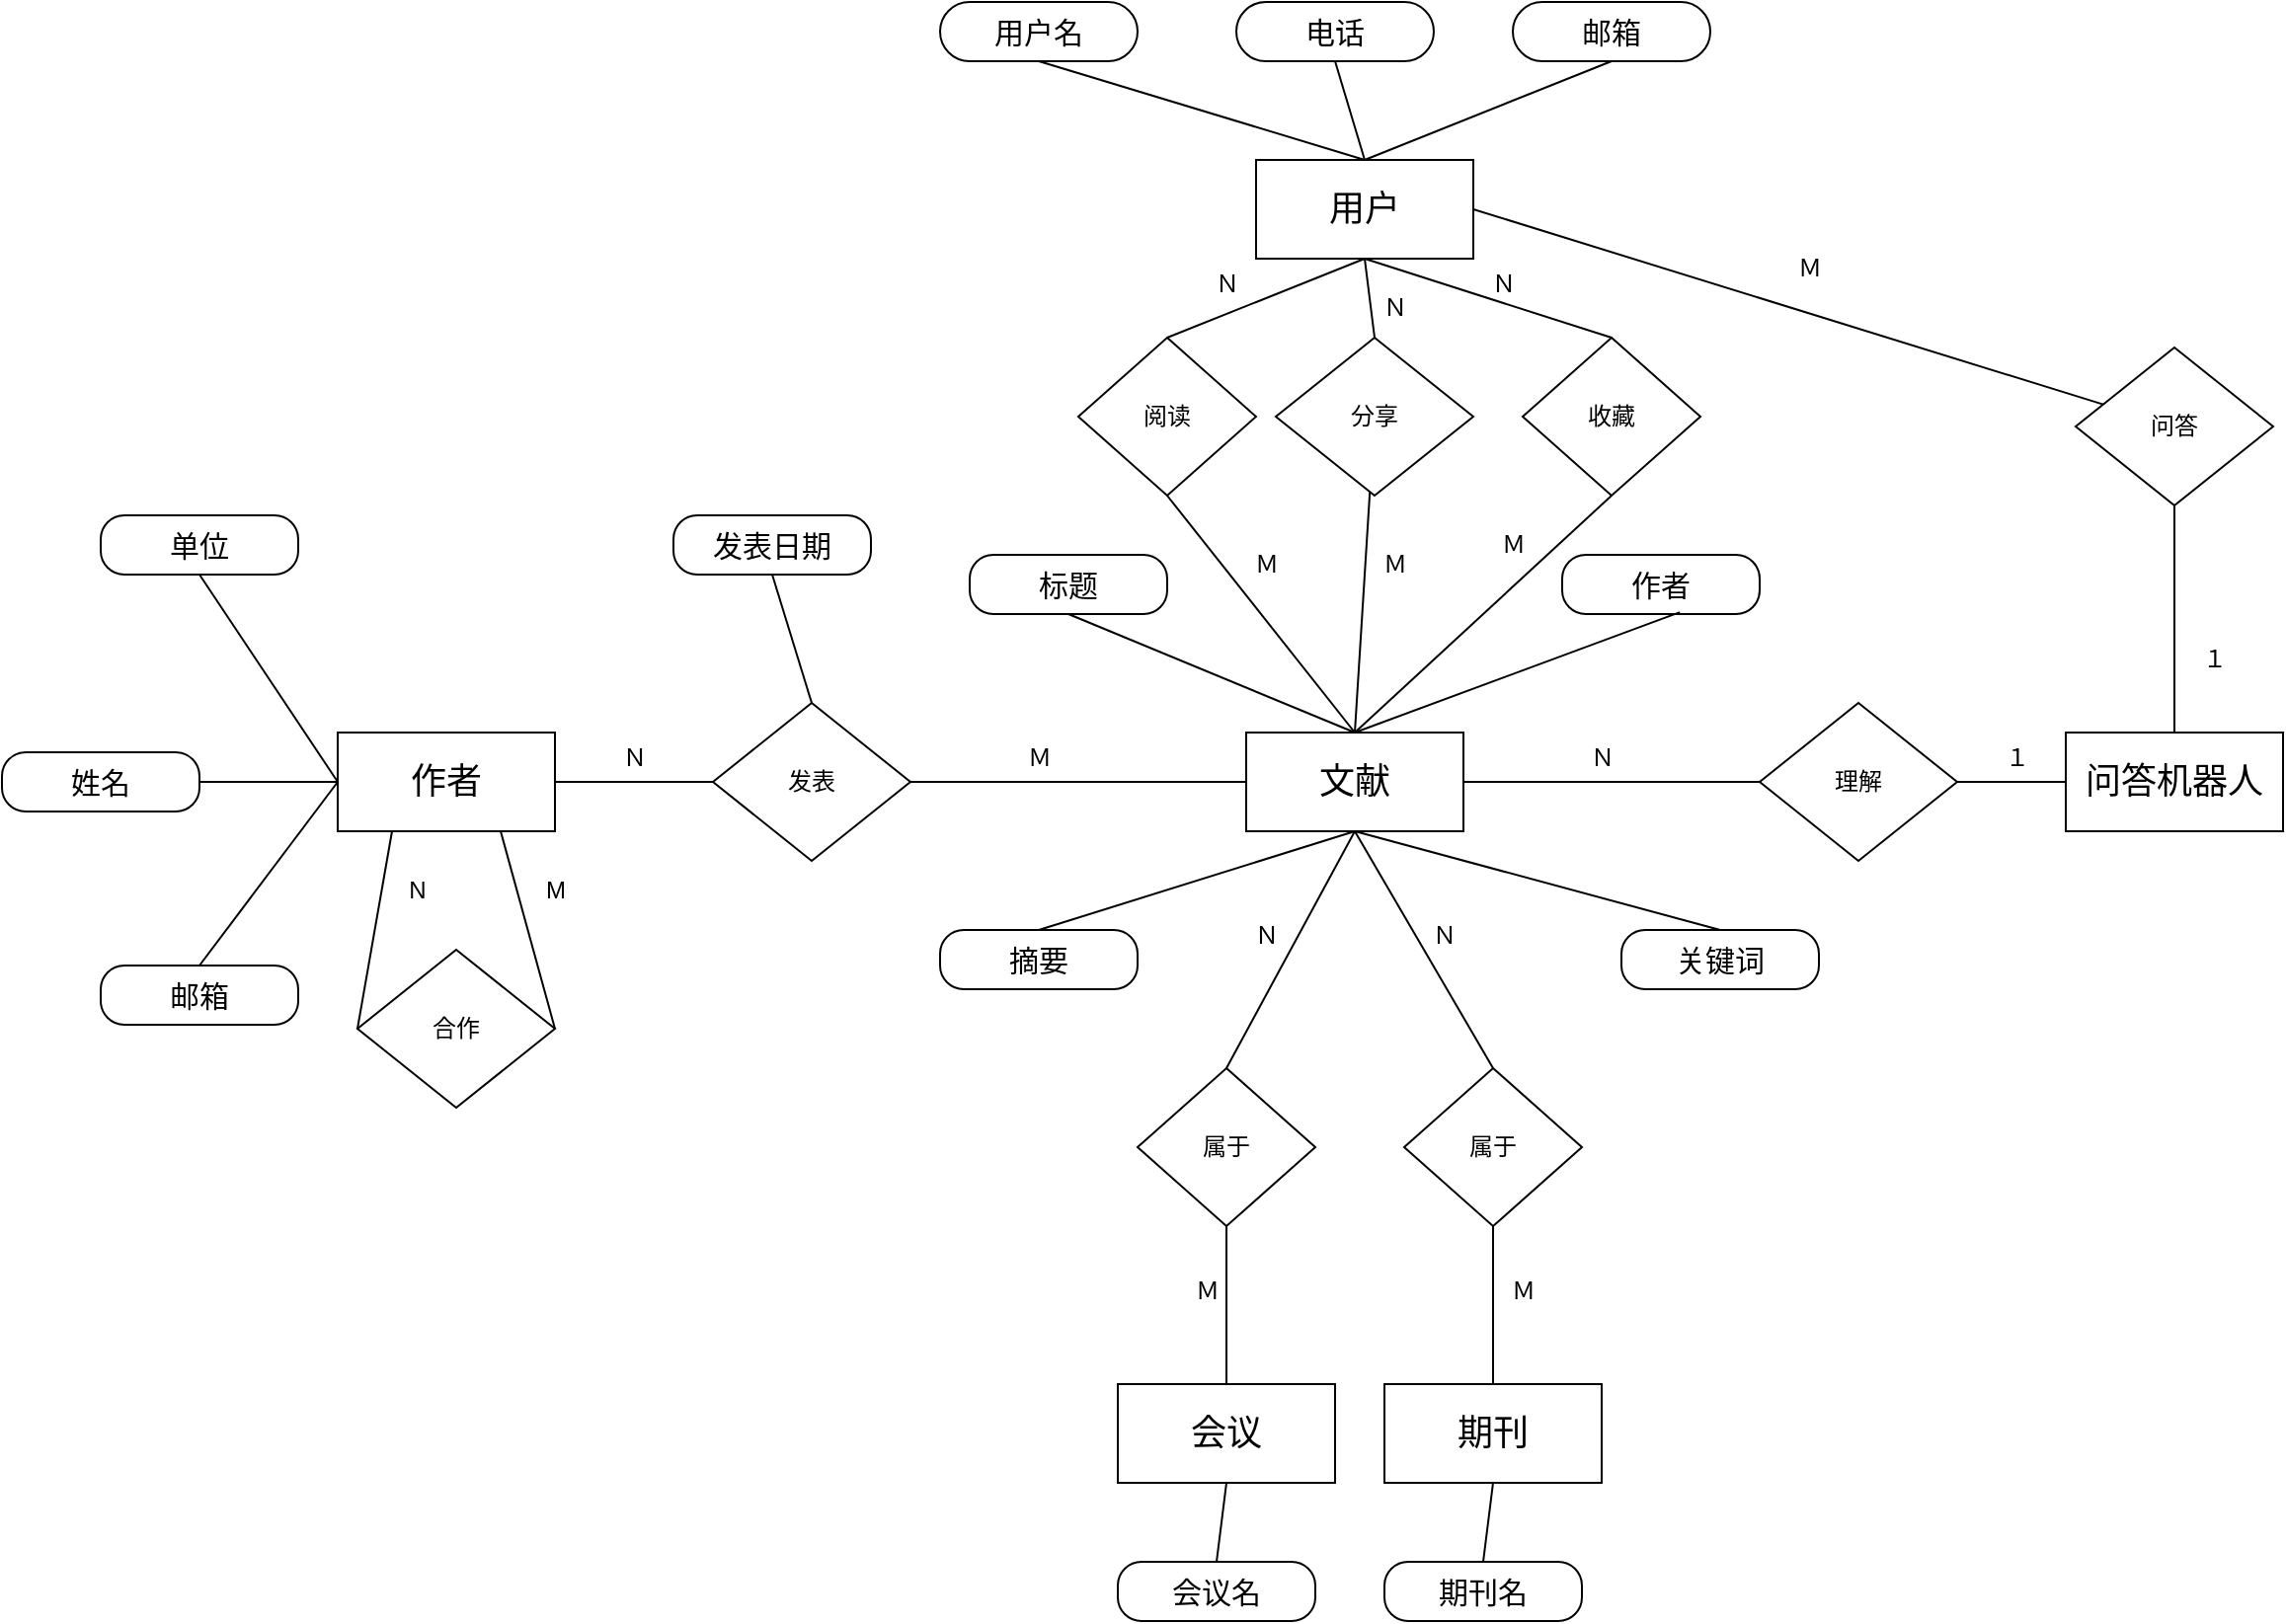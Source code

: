 <mxfile version="22.0.4" type="github">
  <diagram id="R2lEEEUBdFMjLlhIrx00" name="Page-1">
    <mxGraphModel dx="2481" dy="933" grid="1" gridSize="10" guides="1" tooltips="1" connect="1" arrows="1" fold="1" page="1" pageScale="1" pageWidth="850" pageHeight="1100" math="0" shadow="0" extFonts="Permanent Marker^https://fonts.googleapis.com/css?family=Permanent+Marker">
      <root>
        <mxCell id="0" />
        <mxCell id="1" parent="0" />
        <mxCell id="AYaAB2OeAgBcZ0UBHdoZ-27" style="rounded=0;orthogonalLoop=1;jettySize=auto;html=1;exitX=0.5;exitY=1;exitDx=0;exitDy=0;entryX=0.5;entryY=0;entryDx=0;entryDy=0;endArrow=none;endFill=0;" edge="1" parent="1" source="AYaAB2OeAgBcZ0UBHdoZ-1" target="AYaAB2OeAgBcZ0UBHdoZ-25">
          <mxGeometry relative="1" as="geometry" />
        </mxCell>
        <mxCell id="AYaAB2OeAgBcZ0UBHdoZ-29" style="rounded=0;orthogonalLoop=1;jettySize=auto;html=1;exitX=0.5;exitY=1;exitDx=0;exitDy=0;entryX=0.5;entryY=0;entryDx=0;entryDy=0;endArrow=none;endFill=0;" edge="1" parent="1" source="AYaAB2OeAgBcZ0UBHdoZ-1" target="AYaAB2OeAgBcZ0UBHdoZ-28">
          <mxGeometry relative="1" as="geometry" />
        </mxCell>
        <mxCell id="AYaAB2OeAgBcZ0UBHdoZ-32" style="rounded=0;orthogonalLoop=1;jettySize=auto;html=1;exitX=1;exitY=0.5;exitDx=0;exitDy=0;endArrow=none;endFill=0;" edge="1" parent="1" source="AYaAB2OeAgBcZ0UBHdoZ-1" target="AYaAB2OeAgBcZ0UBHdoZ-31">
          <mxGeometry relative="1" as="geometry" />
        </mxCell>
        <mxCell id="AYaAB2OeAgBcZ0UBHdoZ-1" value="&lt;font style=&quot;font-size: 18px;&quot;&gt;用户&lt;/font&gt;" style="rounded=0;whiteSpace=wrap;html=1;" vertex="1" parent="1">
          <mxGeometry x="465" y="300" width="110" height="50" as="geometry" />
        </mxCell>
        <mxCell id="AYaAB2OeAgBcZ0UBHdoZ-3" value="" style="shape=table;startSize=0;container=1;collapsible=1;childLayout=tableLayout;fixedRows=1;rowLines=0;fontStyle=0;align=center;resizeLast=1;strokeColor=none;fillColor=none;collapsible=0;" vertex="1" parent="1">
          <mxGeometry x="305" y="500" width="180" height="30" as="geometry" />
        </mxCell>
        <mxCell id="AYaAB2OeAgBcZ0UBHdoZ-4" value="" style="shape=tableRow;horizontal=0;startSize=0;swimlaneHead=0;swimlaneBody=0;fillColor=none;collapsible=0;dropTarget=0;points=[[0,0.5],[1,0.5]];portConstraint=eastwest;top=0;left=0;right=0;bottom=0;" vertex="1" parent="AYaAB2OeAgBcZ0UBHdoZ-3">
          <mxGeometry width="180" height="30" as="geometry" />
        </mxCell>
        <mxCell id="AYaAB2OeAgBcZ0UBHdoZ-5" value="" style="shape=partialRectangle;connectable=0;fillColor=none;top=0;left=0;bottom=0;right=0;fontStyle=0;overflow=hidden;whiteSpace=wrap;html=1;" vertex="1" parent="AYaAB2OeAgBcZ0UBHdoZ-4">
          <mxGeometry width="30" height="30" as="geometry">
            <mxRectangle width="30" height="30" as="alternateBounds" />
          </mxGeometry>
        </mxCell>
        <mxCell id="AYaAB2OeAgBcZ0UBHdoZ-6" value="" style="shape=partialRectangle;connectable=0;fillColor=none;top=0;left=0;bottom=0;right=0;align=left;spacingLeft=6;fontStyle=0;overflow=hidden;whiteSpace=wrap;html=1;" vertex="1" parent="AYaAB2OeAgBcZ0UBHdoZ-4">
          <mxGeometry x="30" width="150" height="30" as="geometry">
            <mxRectangle width="150" height="30" as="alternateBounds" />
          </mxGeometry>
        </mxCell>
        <mxCell id="AYaAB2OeAgBcZ0UBHdoZ-46" style="rounded=0;orthogonalLoop=1;jettySize=auto;html=1;exitX=0.5;exitY=1;exitDx=0;exitDy=0;entryX=0.5;entryY=0;entryDx=0;entryDy=0;endArrow=none;endFill=0;" edge="1" parent="1" source="AYaAB2OeAgBcZ0UBHdoZ-8" target="AYaAB2OeAgBcZ0UBHdoZ-14">
          <mxGeometry relative="1" as="geometry" />
        </mxCell>
        <mxCell id="AYaAB2OeAgBcZ0UBHdoZ-8" value="&lt;span style=&quot;font-size: 15px;&quot;&gt;发表日期&lt;/span&gt;" style="rounded=1;whiteSpace=wrap;html=1;arcSize=40;fontColor=#000000;fillColor=#FFFFFF;strokeColor=#000000;" vertex="1" parent="1">
          <mxGeometry x="170" y="480" width="100" height="30" as="geometry" />
        </mxCell>
        <mxCell id="AYaAB2OeAgBcZ0UBHdoZ-15" style="edgeStyle=orthogonalEdgeStyle;rounded=0;orthogonalLoop=1;jettySize=auto;html=1;exitX=1;exitY=0.5;exitDx=0;exitDy=0;entryX=0;entryY=0.5;entryDx=0;entryDy=0;endArrow=none;endFill=0;" edge="1" parent="1" source="AYaAB2OeAgBcZ0UBHdoZ-10" target="AYaAB2OeAgBcZ0UBHdoZ-14">
          <mxGeometry relative="1" as="geometry" />
        </mxCell>
        <mxCell id="AYaAB2OeAgBcZ0UBHdoZ-81" style="rounded=0;orthogonalLoop=1;jettySize=auto;html=1;entryX=0.5;entryY=0;entryDx=0;entryDy=0;endArrow=none;endFill=0;exitX=0;exitY=0.5;exitDx=0;exitDy=0;" edge="1" parent="1" source="AYaAB2OeAgBcZ0UBHdoZ-10" target="AYaAB2OeAgBcZ0UBHdoZ-79">
          <mxGeometry relative="1" as="geometry">
            <mxPoint x="-10" y="630" as="sourcePoint" />
          </mxGeometry>
        </mxCell>
        <mxCell id="AYaAB2OeAgBcZ0UBHdoZ-82" style="rounded=0;orthogonalLoop=1;jettySize=auto;html=1;exitX=0;exitY=0.5;exitDx=0;exitDy=0;entryX=0.5;entryY=1;entryDx=0;entryDy=0;endArrow=none;endFill=0;" edge="1" parent="1" source="AYaAB2OeAgBcZ0UBHdoZ-10" target="AYaAB2OeAgBcZ0UBHdoZ-77">
          <mxGeometry relative="1" as="geometry" />
        </mxCell>
        <mxCell id="AYaAB2OeAgBcZ0UBHdoZ-83" style="rounded=0;orthogonalLoop=1;jettySize=auto;html=1;exitX=0;exitY=0.5;exitDx=0;exitDy=0;entryX=1;entryY=0.5;entryDx=0;entryDy=0;endArrow=none;endFill=0;" edge="1" parent="1" source="AYaAB2OeAgBcZ0UBHdoZ-10" target="AYaAB2OeAgBcZ0UBHdoZ-78">
          <mxGeometry relative="1" as="geometry" />
        </mxCell>
        <mxCell id="AYaAB2OeAgBcZ0UBHdoZ-105" style="rounded=0;orthogonalLoop=1;jettySize=auto;html=1;exitX=0.75;exitY=1;exitDx=0;exitDy=0;entryX=1;entryY=0.5;entryDx=0;entryDy=0;endArrow=none;endFill=0;" edge="1" parent="1" source="AYaAB2OeAgBcZ0UBHdoZ-10" target="AYaAB2OeAgBcZ0UBHdoZ-102">
          <mxGeometry relative="1" as="geometry" />
        </mxCell>
        <mxCell id="AYaAB2OeAgBcZ0UBHdoZ-106" style="rounded=0;orthogonalLoop=1;jettySize=auto;html=1;exitX=0.25;exitY=1;exitDx=0;exitDy=0;entryX=0;entryY=0.5;entryDx=0;entryDy=0;endArrow=none;endFill=0;" edge="1" parent="1" source="AYaAB2OeAgBcZ0UBHdoZ-10" target="AYaAB2OeAgBcZ0UBHdoZ-102">
          <mxGeometry relative="1" as="geometry" />
        </mxCell>
        <mxCell id="AYaAB2OeAgBcZ0UBHdoZ-10" value="&lt;span style=&quot;font-size: 18px;&quot;&gt;作者&lt;/span&gt;" style="rounded=0;whiteSpace=wrap;html=1;" vertex="1" parent="1">
          <mxGeometry y="590" width="110" height="50" as="geometry" />
        </mxCell>
        <mxCell id="AYaAB2OeAgBcZ0UBHdoZ-16" style="edgeStyle=orthogonalEdgeStyle;rounded=0;orthogonalLoop=1;jettySize=auto;html=1;exitX=0;exitY=0.5;exitDx=0;exitDy=0;entryX=1;entryY=0.5;entryDx=0;entryDy=0;endArrow=none;endFill=0;" edge="1" parent="1" source="AYaAB2OeAgBcZ0UBHdoZ-11" target="AYaAB2OeAgBcZ0UBHdoZ-14">
          <mxGeometry relative="1" as="geometry" />
        </mxCell>
        <mxCell id="AYaAB2OeAgBcZ0UBHdoZ-30" style="rounded=0;orthogonalLoop=1;jettySize=auto;html=1;exitX=0.5;exitY=0;exitDx=0;exitDy=0;endArrow=none;endFill=0;" edge="1" parent="1" source="AYaAB2OeAgBcZ0UBHdoZ-11" target="AYaAB2OeAgBcZ0UBHdoZ-28">
          <mxGeometry relative="1" as="geometry" />
        </mxCell>
        <mxCell id="AYaAB2OeAgBcZ0UBHdoZ-35" style="rounded=0;orthogonalLoop=1;jettySize=auto;html=1;exitX=1;exitY=0.5;exitDx=0;exitDy=0;entryX=0;entryY=0.5;entryDx=0;entryDy=0;endArrow=none;endFill=0;" edge="1" parent="1" source="AYaAB2OeAgBcZ0UBHdoZ-11" target="AYaAB2OeAgBcZ0UBHdoZ-34">
          <mxGeometry relative="1" as="geometry" />
        </mxCell>
        <mxCell id="AYaAB2OeAgBcZ0UBHdoZ-64" style="rounded=0;orthogonalLoop=1;jettySize=auto;html=1;exitX=0.5;exitY=0;exitDx=0;exitDy=0;entryX=0.5;entryY=1;entryDx=0;entryDy=0;endArrow=none;endFill=0;" edge="1" parent="1" source="AYaAB2OeAgBcZ0UBHdoZ-11" target="AYaAB2OeAgBcZ0UBHdoZ-58">
          <mxGeometry relative="1" as="geometry" />
        </mxCell>
        <mxCell id="AYaAB2OeAgBcZ0UBHdoZ-65" style="rounded=0;orthogonalLoop=1;jettySize=auto;html=1;exitX=0.5;exitY=1;exitDx=0;exitDy=0;entryX=0.5;entryY=0;entryDx=0;entryDy=0;endArrow=none;endFill=0;" edge="1" parent="1" source="AYaAB2OeAgBcZ0UBHdoZ-11" target="AYaAB2OeAgBcZ0UBHdoZ-62">
          <mxGeometry relative="1" as="geometry" />
        </mxCell>
        <mxCell id="AYaAB2OeAgBcZ0UBHdoZ-66" style="rounded=0;orthogonalLoop=1;jettySize=auto;html=1;exitX=0.5;exitY=1;exitDx=0;exitDy=0;entryX=0.5;entryY=0;entryDx=0;entryDy=0;endArrow=none;endFill=0;" edge="1" parent="1" source="AYaAB2OeAgBcZ0UBHdoZ-11" target="AYaAB2OeAgBcZ0UBHdoZ-61">
          <mxGeometry relative="1" as="geometry" />
        </mxCell>
        <mxCell id="AYaAB2OeAgBcZ0UBHdoZ-11" value="&lt;font style=&quot;font-size: 18px;&quot;&gt;文献&lt;/font&gt;" style="rounded=0;whiteSpace=wrap;html=1;" vertex="1" parent="1">
          <mxGeometry x="460" y="590" width="110" height="50" as="geometry" />
        </mxCell>
        <mxCell id="AYaAB2OeAgBcZ0UBHdoZ-75" style="rounded=0;orthogonalLoop=1;jettySize=auto;html=1;exitX=0.5;exitY=1;exitDx=0;exitDy=0;entryX=0.5;entryY=0;entryDx=0;entryDy=0;endArrow=none;endFill=0;" edge="1" parent="1" source="AYaAB2OeAgBcZ0UBHdoZ-12" target="AYaAB2OeAgBcZ0UBHdoZ-70">
          <mxGeometry relative="1" as="geometry" />
        </mxCell>
        <mxCell id="AYaAB2OeAgBcZ0UBHdoZ-12" value="&lt;span style=&quot;font-size: 18px;&quot;&gt;会议&lt;/span&gt;" style="rounded=0;whiteSpace=wrap;html=1;" vertex="1" parent="1">
          <mxGeometry x="395" y="920" width="110" height="50" as="geometry" />
        </mxCell>
        <mxCell id="AYaAB2OeAgBcZ0UBHdoZ-36" style="rounded=0;orthogonalLoop=1;jettySize=auto;html=1;exitX=0;exitY=0.5;exitDx=0;exitDy=0;entryX=1;entryY=0.5;entryDx=0;entryDy=0;endArrow=none;endFill=0;" edge="1" parent="1" source="AYaAB2OeAgBcZ0UBHdoZ-13" target="AYaAB2OeAgBcZ0UBHdoZ-34">
          <mxGeometry relative="1" as="geometry" />
        </mxCell>
        <mxCell id="AYaAB2OeAgBcZ0UBHdoZ-13" value="&lt;span style=&quot;font-size: 18px;&quot;&gt;问答机器人&lt;/span&gt;" style="rounded=0;whiteSpace=wrap;html=1;" vertex="1" parent="1">
          <mxGeometry x="875" y="590" width="110" height="50" as="geometry" />
        </mxCell>
        <mxCell id="AYaAB2OeAgBcZ0UBHdoZ-14" value="发表" style="rhombus;whiteSpace=wrap;html=1;" vertex="1" parent="1">
          <mxGeometry x="190" y="575" width="100" height="80" as="geometry" />
        </mxCell>
        <mxCell id="AYaAB2OeAgBcZ0UBHdoZ-19" value="阅读" style="rhombus;whiteSpace=wrap;html=1;" vertex="1" parent="1">
          <mxGeometry x="375" y="390" width="90" height="80" as="geometry" />
        </mxCell>
        <mxCell id="AYaAB2OeAgBcZ0UBHdoZ-23" value="" style="endArrow=none;html=1;rounded=0;exitX=0.5;exitY=0;exitDx=0;exitDy=0;entryX=0.5;entryY=1;entryDx=0;entryDy=0;" edge="1" parent="1" source="AYaAB2OeAgBcZ0UBHdoZ-19" target="AYaAB2OeAgBcZ0UBHdoZ-1">
          <mxGeometry width="50" height="50" relative="1" as="geometry">
            <mxPoint x="455" y="430" as="sourcePoint" />
            <mxPoint x="505" y="380" as="targetPoint" />
          </mxGeometry>
        </mxCell>
        <mxCell id="AYaAB2OeAgBcZ0UBHdoZ-24" value="" style="endArrow=none;html=1;rounded=0;entryX=0.5;entryY=0;entryDx=0;entryDy=0;exitX=0.5;exitY=1;exitDx=0;exitDy=0;" edge="1" parent="1" source="AYaAB2OeAgBcZ0UBHdoZ-19" target="AYaAB2OeAgBcZ0UBHdoZ-11">
          <mxGeometry width="50" height="50" relative="1" as="geometry">
            <mxPoint x="480" y="540" as="sourcePoint" />
            <mxPoint x="530" y="490" as="targetPoint" />
          </mxGeometry>
        </mxCell>
        <mxCell id="AYaAB2OeAgBcZ0UBHdoZ-26" style="rounded=0;orthogonalLoop=1;jettySize=auto;html=1;exitX=0.5;exitY=1;exitDx=0;exitDy=0;entryX=0.5;entryY=0;entryDx=0;entryDy=0;endArrow=none;endFill=0;" edge="1" parent="1" source="AYaAB2OeAgBcZ0UBHdoZ-25" target="AYaAB2OeAgBcZ0UBHdoZ-11">
          <mxGeometry relative="1" as="geometry" />
        </mxCell>
        <mxCell id="AYaAB2OeAgBcZ0UBHdoZ-25" value="收藏" style="rhombus;whiteSpace=wrap;html=1;" vertex="1" parent="1">
          <mxGeometry x="600" y="390" width="90" height="80" as="geometry" />
        </mxCell>
        <mxCell id="AYaAB2OeAgBcZ0UBHdoZ-28" value="分享" style="rhombus;whiteSpace=wrap;html=1;" vertex="1" parent="1">
          <mxGeometry x="475" y="390" width="100" height="80" as="geometry" />
        </mxCell>
        <mxCell id="AYaAB2OeAgBcZ0UBHdoZ-33" style="rounded=0;orthogonalLoop=1;jettySize=auto;html=1;exitX=0.5;exitY=1;exitDx=0;exitDy=0;entryX=0.5;entryY=0;entryDx=0;entryDy=0;endArrow=none;endFill=0;" edge="1" parent="1" source="AYaAB2OeAgBcZ0UBHdoZ-31" target="AYaAB2OeAgBcZ0UBHdoZ-13">
          <mxGeometry relative="1" as="geometry" />
        </mxCell>
        <mxCell id="AYaAB2OeAgBcZ0UBHdoZ-31" value="问答" style="rhombus;whiteSpace=wrap;html=1;" vertex="1" parent="1">
          <mxGeometry x="880" y="395" width="100" height="80" as="geometry" />
        </mxCell>
        <mxCell id="AYaAB2OeAgBcZ0UBHdoZ-34" value="理解" style="rhombus;whiteSpace=wrap;html=1;" vertex="1" parent="1">
          <mxGeometry x="720" y="575" width="100" height="80" as="geometry" />
        </mxCell>
        <mxCell id="AYaAB2OeAgBcZ0UBHdoZ-76" style="rounded=0;orthogonalLoop=1;jettySize=auto;html=1;exitX=0.5;exitY=1;exitDx=0;exitDy=0;entryX=0.5;entryY=0;entryDx=0;entryDy=0;endArrow=none;endFill=0;" edge="1" parent="1" source="AYaAB2OeAgBcZ0UBHdoZ-37" target="AYaAB2OeAgBcZ0UBHdoZ-71">
          <mxGeometry relative="1" as="geometry" />
        </mxCell>
        <mxCell id="AYaAB2OeAgBcZ0UBHdoZ-37" value="&lt;span style=&quot;font-size: 18px;&quot;&gt;期刊&lt;/span&gt;" style="rounded=0;whiteSpace=wrap;html=1;" vertex="1" parent="1">
          <mxGeometry x="530" y="920" width="110" height="50" as="geometry" />
        </mxCell>
        <mxCell id="AYaAB2OeAgBcZ0UBHdoZ-39" style="rounded=0;orthogonalLoop=1;jettySize=auto;html=1;exitX=0.5;exitY=1;exitDx=0;exitDy=0;entryX=0.5;entryY=0;entryDx=0;entryDy=0;endArrow=none;endFill=0;" edge="1" parent="1" target="AYaAB2OeAgBcZ0UBHdoZ-41" source="AYaAB2OeAgBcZ0UBHdoZ-11">
          <mxGeometry relative="1" as="geometry">
            <mxPoint x="415" y="610" as="sourcePoint" />
          </mxGeometry>
        </mxCell>
        <mxCell id="AYaAB2OeAgBcZ0UBHdoZ-40" style="rounded=0;orthogonalLoop=1;jettySize=auto;html=1;exitX=0.5;exitY=1;exitDx=0;exitDy=0;endArrow=none;endFill=0;entryX=0.5;entryY=0;entryDx=0;entryDy=0;" edge="1" parent="1" source="AYaAB2OeAgBcZ0UBHdoZ-41" target="AYaAB2OeAgBcZ0UBHdoZ-12">
          <mxGeometry relative="1" as="geometry">
            <mxPoint x="380" y="900" as="targetPoint" />
          </mxGeometry>
        </mxCell>
        <mxCell id="AYaAB2OeAgBcZ0UBHdoZ-41" value="属于" style="rhombus;whiteSpace=wrap;html=1;" vertex="1" parent="1">
          <mxGeometry x="405" y="760" width="90" height="80" as="geometry" />
        </mxCell>
        <mxCell id="AYaAB2OeAgBcZ0UBHdoZ-42" style="rounded=0;orthogonalLoop=1;jettySize=auto;html=1;exitX=0.5;exitY=1;exitDx=0;exitDy=0;entryX=0.5;entryY=0;entryDx=0;entryDy=0;endArrow=none;endFill=0;" edge="1" parent="1" target="AYaAB2OeAgBcZ0UBHdoZ-44" source="AYaAB2OeAgBcZ0UBHdoZ-11">
          <mxGeometry relative="1" as="geometry">
            <mxPoint x="790" y="630" as="sourcePoint" />
          </mxGeometry>
        </mxCell>
        <mxCell id="AYaAB2OeAgBcZ0UBHdoZ-45" style="edgeStyle=orthogonalEdgeStyle;rounded=0;orthogonalLoop=1;jettySize=auto;html=1;exitX=0.5;exitY=1;exitDx=0;exitDy=0;endArrow=none;endFill=0;" edge="1" parent="1" source="AYaAB2OeAgBcZ0UBHdoZ-44" target="AYaAB2OeAgBcZ0UBHdoZ-37">
          <mxGeometry relative="1" as="geometry" />
        </mxCell>
        <mxCell id="AYaAB2OeAgBcZ0UBHdoZ-44" value="属于" style="rhombus;whiteSpace=wrap;html=1;" vertex="1" parent="1">
          <mxGeometry x="540" y="760" width="90" height="80" as="geometry" />
        </mxCell>
        <mxCell id="AYaAB2OeAgBcZ0UBHdoZ-55" style="rounded=0;orthogonalLoop=1;jettySize=auto;html=1;exitX=0.5;exitY=1;exitDx=0;exitDy=0;entryX=0.5;entryY=0;entryDx=0;entryDy=0;endArrow=none;endFill=0;" edge="1" parent="1" source="AYaAB2OeAgBcZ0UBHdoZ-47" target="AYaAB2OeAgBcZ0UBHdoZ-1">
          <mxGeometry relative="1" as="geometry" />
        </mxCell>
        <mxCell id="AYaAB2OeAgBcZ0UBHdoZ-47" value="&lt;span style=&quot;font-size: 15px;&quot;&gt;用户名&lt;/span&gt;" style="rounded=1;whiteSpace=wrap;html=1;arcSize=50;fontColor=#000000;fillColor=#FFFFFF;strokeColor=#000000;" vertex="1" parent="1">
          <mxGeometry x="305" y="220" width="100" height="30" as="geometry" />
        </mxCell>
        <mxCell id="AYaAB2OeAgBcZ0UBHdoZ-56" style="rounded=0;orthogonalLoop=1;jettySize=auto;html=1;exitX=0.5;exitY=1;exitDx=0;exitDy=0;entryX=0.5;entryY=0;entryDx=0;entryDy=0;endArrow=none;endFill=0;" edge="1" parent="1" source="AYaAB2OeAgBcZ0UBHdoZ-48" target="AYaAB2OeAgBcZ0UBHdoZ-1">
          <mxGeometry relative="1" as="geometry" />
        </mxCell>
        <mxCell id="AYaAB2OeAgBcZ0UBHdoZ-48" value="&lt;span style=&quot;font-size: 15px;&quot;&gt;电话&lt;/span&gt;" style="rounded=1;whiteSpace=wrap;html=1;arcSize=50;fontColor=#000000;fillColor=#FFFFFF;strokeColor=#000000;" vertex="1" parent="1">
          <mxGeometry x="455" y="220" width="100" height="30" as="geometry" />
        </mxCell>
        <mxCell id="AYaAB2OeAgBcZ0UBHdoZ-57" style="rounded=0;orthogonalLoop=1;jettySize=auto;html=1;exitX=0.5;exitY=1;exitDx=0;exitDy=0;entryX=0.5;entryY=0;entryDx=0;entryDy=0;endArrow=none;endFill=0;" edge="1" parent="1" source="AYaAB2OeAgBcZ0UBHdoZ-49" target="AYaAB2OeAgBcZ0UBHdoZ-1">
          <mxGeometry relative="1" as="geometry" />
        </mxCell>
        <mxCell id="AYaAB2OeAgBcZ0UBHdoZ-49" value="&lt;span style=&quot;font-size: 15px;&quot;&gt;邮箱&lt;/span&gt;" style="rounded=1;whiteSpace=wrap;html=1;arcSize=50;fontColor=#000000;fillColor=#FFFFFF;strokeColor=#000000;" vertex="1" parent="1">
          <mxGeometry x="595" y="220" width="100" height="30" as="geometry" />
        </mxCell>
        <mxCell id="AYaAB2OeAgBcZ0UBHdoZ-58" value="&lt;span style=&quot;font-size: 15px;&quot;&gt;标题&lt;/span&gt;" style="rounded=1;whiteSpace=wrap;html=1;arcSize=40;fontColor=#000000;fillColor=#FFFFFF;strokeColor=#000000;" vertex="1" parent="1">
          <mxGeometry x="320" y="500" width="100" height="30" as="geometry" />
        </mxCell>
        <mxCell id="AYaAB2OeAgBcZ0UBHdoZ-59" value="&lt;span style=&quot;font-size: 15px;&quot;&gt;作者&lt;/span&gt;" style="rounded=1;whiteSpace=wrap;html=1;arcSize=40;fontColor=#000000;fillColor=#FFFFFF;strokeColor=#000000;" vertex="1" parent="1">
          <mxGeometry x="620" y="500" width="100" height="30" as="geometry" />
        </mxCell>
        <mxCell id="AYaAB2OeAgBcZ0UBHdoZ-61" value="&lt;span style=&quot;font-size: 15px;&quot;&gt;摘要&lt;/span&gt;" style="rounded=1;whiteSpace=wrap;html=1;arcSize=40;fontColor=#000000;fillColor=#FFFFFF;strokeColor=#000000;" vertex="1" parent="1">
          <mxGeometry x="305" y="690" width="100" height="30" as="geometry" />
        </mxCell>
        <mxCell id="AYaAB2OeAgBcZ0UBHdoZ-62" value="&lt;span style=&quot;font-size: 15px;&quot;&gt;关键词&lt;/span&gt;" style="rounded=1;whiteSpace=wrap;html=1;arcSize=40;fontColor=#000000;fillColor=#FFFFFF;strokeColor=#000000;" vertex="1" parent="1">
          <mxGeometry x="650" y="690" width="100" height="30" as="geometry" />
        </mxCell>
        <mxCell id="AYaAB2OeAgBcZ0UBHdoZ-63" style="rounded=0;orthogonalLoop=1;jettySize=auto;html=1;exitX=0.5;exitY=0;exitDx=0;exitDy=0;entryX=0.596;entryY=0.968;entryDx=0;entryDy=0;entryPerimeter=0;endArrow=none;endFill=0;" edge="1" parent="1" source="AYaAB2OeAgBcZ0UBHdoZ-11" target="AYaAB2OeAgBcZ0UBHdoZ-59">
          <mxGeometry relative="1" as="geometry" />
        </mxCell>
        <mxCell id="AYaAB2OeAgBcZ0UBHdoZ-70" value="&lt;span style=&quot;font-size: 15px;&quot;&gt;会议名&lt;/span&gt;" style="rounded=1;whiteSpace=wrap;html=1;arcSize=40;fontColor=#000000;fillColor=#FFFFFF;strokeColor=#000000;" vertex="1" parent="1">
          <mxGeometry x="395" y="1010" width="100" height="30" as="geometry" />
        </mxCell>
        <mxCell id="AYaAB2OeAgBcZ0UBHdoZ-71" value="&lt;span style=&quot;font-size: 15px;&quot;&gt;期刊名&lt;/span&gt;" style="rounded=1;whiteSpace=wrap;html=1;arcSize=40;fontColor=#000000;fillColor=#FFFFFF;strokeColor=#000000;" vertex="1" parent="1">
          <mxGeometry x="530" y="1010" width="100" height="30" as="geometry" />
        </mxCell>
        <mxCell id="AYaAB2OeAgBcZ0UBHdoZ-77" value="&lt;span style=&quot;font-size: 15px;&quot;&gt;单位&lt;/span&gt;" style="rounded=1;whiteSpace=wrap;html=1;arcSize=40;fontColor=#000000;fillColor=#FFFFFF;strokeColor=#000000;" vertex="1" parent="1">
          <mxGeometry x="-120" y="480" width="100" height="30" as="geometry" />
        </mxCell>
        <mxCell id="AYaAB2OeAgBcZ0UBHdoZ-78" value="&lt;span style=&quot;font-size: 15px;&quot;&gt;姓名&lt;/span&gt;" style="rounded=1;whiteSpace=wrap;html=1;arcSize=40;fontColor=#000000;fillColor=#FFFFFF;strokeColor=#000000;" vertex="1" parent="1">
          <mxGeometry x="-170" y="600" width="100" height="30" as="geometry" />
        </mxCell>
        <mxCell id="AYaAB2OeAgBcZ0UBHdoZ-79" value="&lt;span style=&quot;font-size: 15px;&quot;&gt;邮箱&lt;/span&gt;" style="rounded=1;whiteSpace=wrap;html=1;arcSize=40;fontColor=#000000;fillColor=#FFFFFF;strokeColor=#000000;" vertex="1" parent="1">
          <mxGeometry x="-120" y="708" width="100" height="30" as="geometry" />
        </mxCell>
        <mxCell id="AYaAB2OeAgBcZ0UBHdoZ-86" value="Ｎ" style="text;html=1;align=center;verticalAlign=middle;resizable=0;points=[];autosize=1;strokeColor=none;fillColor=none;" vertex="1" parent="1">
          <mxGeometry x="130" y="588" width="40" height="30" as="geometry" />
        </mxCell>
        <mxCell id="AYaAB2OeAgBcZ0UBHdoZ-87" value="Ｍ" style="text;html=1;align=center;verticalAlign=middle;resizable=0;points=[];autosize=1;strokeColor=none;fillColor=none;" vertex="1" parent="1">
          <mxGeometry x="335" y="588" width="40" height="30" as="geometry" />
        </mxCell>
        <mxCell id="AYaAB2OeAgBcZ0UBHdoZ-88" value="Ｎ" style="text;html=1;align=center;verticalAlign=middle;resizable=0;points=[];autosize=1;strokeColor=none;fillColor=none;" vertex="1" parent="1">
          <mxGeometry x="450" y="678" width="40" height="30" as="geometry" />
        </mxCell>
        <mxCell id="AYaAB2OeAgBcZ0UBHdoZ-89" value="Ｍ" style="text;html=1;align=center;verticalAlign=middle;resizable=0;points=[];autosize=1;strokeColor=none;fillColor=none;" vertex="1" parent="1">
          <mxGeometry x="420" y="858" width="40" height="30" as="geometry" />
        </mxCell>
        <mxCell id="AYaAB2OeAgBcZ0UBHdoZ-90" value="Ｎ" style="text;html=1;align=center;verticalAlign=middle;resizable=0;points=[];autosize=1;strokeColor=none;fillColor=none;" vertex="1" parent="1">
          <mxGeometry x="540" y="678" width="40" height="30" as="geometry" />
        </mxCell>
        <mxCell id="AYaAB2OeAgBcZ0UBHdoZ-91" value="Ｍ" style="text;html=1;align=center;verticalAlign=middle;resizable=0;points=[];autosize=1;strokeColor=none;fillColor=none;" vertex="1" parent="1">
          <mxGeometry x="580" y="858" width="40" height="30" as="geometry" />
        </mxCell>
        <mxCell id="AYaAB2OeAgBcZ0UBHdoZ-92" value="Ｎ" style="text;html=1;align=center;verticalAlign=middle;resizable=0;points=[];autosize=1;strokeColor=none;fillColor=none;" vertex="1" parent="1">
          <mxGeometry x="620" y="588" width="40" height="30" as="geometry" />
        </mxCell>
        <mxCell id="AYaAB2OeAgBcZ0UBHdoZ-93" value="１" style="text;html=1;align=center;verticalAlign=middle;resizable=0;points=[];autosize=1;strokeColor=none;fillColor=none;" vertex="1" parent="1">
          <mxGeometry x="830" y="588" width="40" height="30" as="geometry" />
        </mxCell>
        <mxCell id="AYaAB2OeAgBcZ0UBHdoZ-94" value="Ｍ" style="text;html=1;align=center;verticalAlign=middle;resizable=0;points=[];autosize=1;strokeColor=none;fillColor=none;" vertex="1" parent="1">
          <mxGeometry x="725" y="340" width="40" height="30" as="geometry" />
        </mxCell>
        <mxCell id="AYaAB2OeAgBcZ0UBHdoZ-95" value="１" style="text;html=1;align=center;verticalAlign=middle;resizable=0;points=[];autosize=1;strokeColor=none;fillColor=none;" vertex="1" parent="1">
          <mxGeometry x="930" y="538" width="40" height="30" as="geometry" />
        </mxCell>
        <mxCell id="AYaAB2OeAgBcZ0UBHdoZ-96" value="Ｎ" style="text;html=1;align=center;verticalAlign=middle;resizable=0;points=[];autosize=1;strokeColor=none;fillColor=none;" vertex="1" parent="1">
          <mxGeometry x="570" y="348" width="40" height="30" as="geometry" />
        </mxCell>
        <mxCell id="AYaAB2OeAgBcZ0UBHdoZ-97" value="Ｍ" style="text;html=1;align=center;verticalAlign=middle;resizable=0;points=[];autosize=1;strokeColor=none;fillColor=none;" vertex="1" parent="1">
          <mxGeometry x="575" y="480" width="40" height="30" as="geometry" />
        </mxCell>
        <mxCell id="AYaAB2OeAgBcZ0UBHdoZ-98" value="Ｎ" style="text;html=1;align=center;verticalAlign=middle;resizable=0;points=[];autosize=1;strokeColor=none;fillColor=none;" vertex="1" parent="1">
          <mxGeometry x="515" y="360" width="40" height="30" as="geometry" />
        </mxCell>
        <mxCell id="AYaAB2OeAgBcZ0UBHdoZ-99" value="Ｍ" style="text;html=1;align=center;verticalAlign=middle;resizable=0;points=[];autosize=1;strokeColor=none;fillColor=none;" vertex="1" parent="1">
          <mxGeometry x="515" y="490" width="40" height="30" as="geometry" />
        </mxCell>
        <mxCell id="AYaAB2OeAgBcZ0UBHdoZ-100" value="Ｎ" style="text;html=1;align=center;verticalAlign=middle;resizable=0;points=[];autosize=1;strokeColor=none;fillColor=none;" vertex="1" parent="1">
          <mxGeometry x="430" y="348" width="40" height="30" as="geometry" />
        </mxCell>
        <mxCell id="AYaAB2OeAgBcZ0UBHdoZ-101" value="Ｍ" style="text;html=1;align=center;verticalAlign=middle;resizable=0;points=[];autosize=1;strokeColor=none;fillColor=none;" vertex="1" parent="1">
          <mxGeometry x="450" y="490" width="40" height="30" as="geometry" />
        </mxCell>
        <mxCell id="AYaAB2OeAgBcZ0UBHdoZ-102" value="合作" style="rhombus;whiteSpace=wrap;html=1;" vertex="1" parent="1">
          <mxGeometry x="10" y="700" width="100" height="80" as="geometry" />
        </mxCell>
        <mxCell id="AYaAB2OeAgBcZ0UBHdoZ-113" value="N" style="text;html=1;align=center;verticalAlign=middle;resizable=0;points=[];autosize=1;strokeColor=none;fillColor=none;" vertex="1" parent="1">
          <mxGeometry x="25" y="655" width="30" height="30" as="geometry" />
        </mxCell>
        <mxCell id="AYaAB2OeAgBcZ0UBHdoZ-114" value="M" style="text;html=1;align=center;verticalAlign=middle;resizable=0;points=[];autosize=1;strokeColor=none;fillColor=none;" vertex="1" parent="1">
          <mxGeometry x="95" y="655" width="30" height="30" as="geometry" />
        </mxCell>
      </root>
    </mxGraphModel>
  </diagram>
</mxfile>
